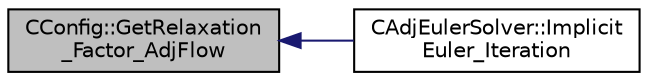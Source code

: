 digraph "CConfig::GetRelaxation_Factor_AdjFlow"
{
  edge [fontname="Helvetica",fontsize="10",labelfontname="Helvetica",labelfontsize="10"];
  node [fontname="Helvetica",fontsize="10",shape=record];
  rankdir="LR";
  Node11064 [label="CConfig::GetRelaxation\l_Factor_AdjFlow",height=0.2,width=0.4,color="black", fillcolor="grey75", style="filled", fontcolor="black"];
  Node11064 -> Node11065 [dir="back",color="midnightblue",fontsize="10",style="solid",fontname="Helvetica"];
  Node11065 [label="CAdjEulerSolver::Implicit\lEuler_Iteration",height=0.2,width=0.4,color="black", fillcolor="white", style="filled",URL="$class_c_adj_euler_solver.html#af64f459bce9498b1d19d8a645d0bc2c3",tooltip="Update the solution using an implicit solver. "];
}

